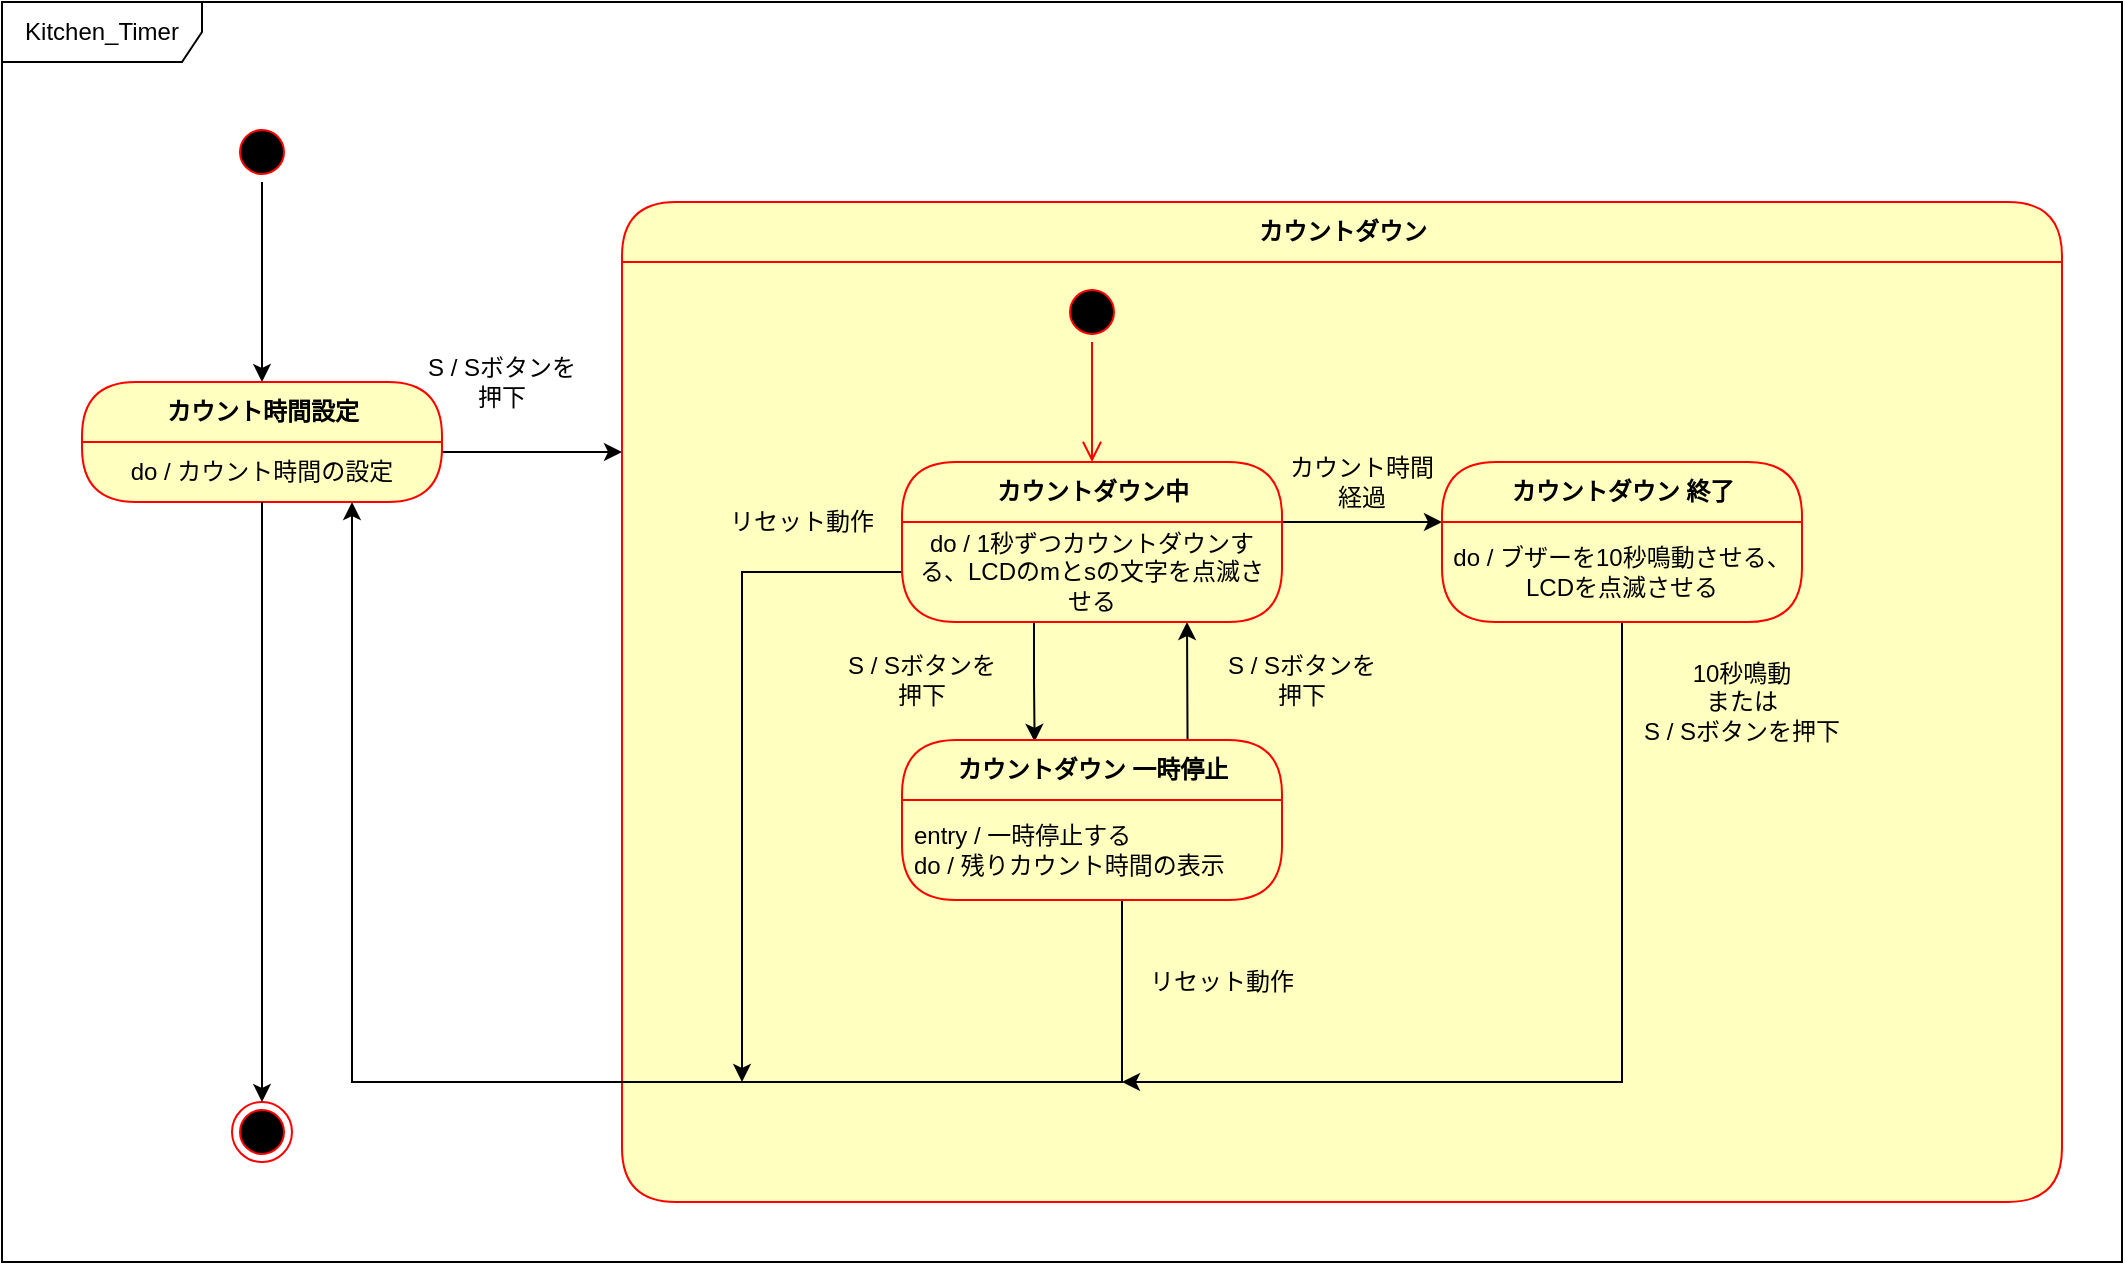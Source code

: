 <mxfile version="13.2.4" type="device"><diagram id="OdMaaam26yzxiMpAJAUF" name="ページ2"><mxGraphModel dx="2297" dy="867" grid="1" gridSize="10" guides="1" tooltips="1" connect="1" arrows="1" fold="1" page="1" pageScale="1" pageWidth="827" pageHeight="1169" math="0" shadow="0"><root><mxCell id="PdrHgPEZeQbjCmegfO6x-0"/><mxCell id="PdrHgPEZeQbjCmegfO6x-1" parent="PdrHgPEZeQbjCmegfO6x-0"/><mxCell id="PdrHgPEZeQbjCmegfO6x-2" value="Kitchen_Timer" style="shape=umlFrame;whiteSpace=wrap;html=1;width=100;height=30;" parent="PdrHgPEZeQbjCmegfO6x-1" vertex="1"><mxGeometry x="-180" y="150" width="1060" height="630" as="geometry"/></mxCell><mxCell id="TRp9d-Q_ZZkama0c3O67-1" value="カウントダウン" style="swimlane;html=1;fontStyle=1;align=center;verticalAlign=middle;childLayout=stackLayout;horizontal=1;startSize=30;horizontalStack=0;resizeParent=0;resizeLast=1;container=0;fontColor=#000000;collapsible=0;rounded=1;arcSize=30;strokeColor=#ff0000;fillColor=#ffffc0;swimlaneFillColor=#ffffc0;dropTarget=0;" vertex="1" parent="PdrHgPEZeQbjCmegfO6x-1"><mxGeometry x="130" y="250" width="720" height="500" as="geometry"/></mxCell><mxCell id="TRp9d-Q_ZZkama0c3O67-33" style="edgeStyle=orthogonalEdgeStyle;rounded=0;orthogonalLoop=1;jettySize=auto;html=1;exitX=0.5;exitY=1;exitDx=0;exitDy=0;entryX=0.5;entryY=0;entryDx=0;entryDy=0;" edge="1" parent="PdrHgPEZeQbjCmegfO6x-1" source="BwXfJBHaRo3sDMt6Ua4Z-0" target="ERIIGPvRRmuPlIeiTe8m-0"><mxGeometry relative="1" as="geometry"><mxPoint x="-95" y="385" as="sourcePoint"/><mxPoint x="-50" y="470" as="targetPoint"/><Array as="points"/></mxGeometry></mxCell><mxCell id="BwXfJBHaRo3sDMt6Ua4Z-0" value="" style="ellipse;html=1;shape=startState;fillColor=#000000;strokeColor=#ff0000;" parent="PdrHgPEZeQbjCmegfO6x-1" vertex="1"><mxGeometry x="-65" y="210" width="30" height="30" as="geometry"/></mxCell><mxCell id="TRp9d-Q_ZZkama0c3O67-6" value="" style="ellipse;html=1;shape=startState;fillColor=#000000;strokeColor=#ff0000;" vertex="1" parent="PdrHgPEZeQbjCmegfO6x-1"><mxGeometry x="350" y="290" width="30" height="30" as="geometry"/></mxCell><mxCell id="TRp9d-Q_ZZkama0c3O67-7" value="" style="edgeStyle=orthogonalEdgeStyle;html=1;verticalAlign=bottom;endArrow=open;endSize=8;strokeColor=#ff0000;" edge="1" source="TRp9d-Q_ZZkama0c3O67-6" parent="PdrHgPEZeQbjCmegfO6x-1" target="TRp9d-Q_ZZkama0c3O67-10"><mxGeometry relative="1" as="geometry"><mxPoint x="155" y="410" as="targetPoint"/></mxGeometry></mxCell><mxCell id="TRp9d-Q_ZZkama0c3O67-25" style="edgeStyle=orthogonalEdgeStyle;rounded=0;orthogonalLoop=1;jettySize=auto;html=1;entryX=0.349;entryY=0.011;entryDx=0;entryDy=0;entryPerimeter=0;" edge="1" parent="PdrHgPEZeQbjCmegfO6x-1" source="TRp9d-Q_ZZkama0c3O67-10" target="TRp9d-Q_ZZkama0c3O67-13"><mxGeometry relative="1" as="geometry"><mxPoint x="350" y="570" as="targetPoint"/><Array as="points"><mxPoint x="336" y="490"/><mxPoint x="336" y="490"/></Array></mxGeometry></mxCell><mxCell id="TRp9d-Q_ZZkama0c3O67-27" style="edgeStyle=orthogonalEdgeStyle;rounded=0;orthogonalLoop=1;jettySize=auto;html=1;exitX=1;exitY=0.5;exitDx=0;exitDy=0;entryX=0;entryY=0;entryDx=0;entryDy=0;" edge="1" parent="PdrHgPEZeQbjCmegfO6x-1" source="TRp9d-Q_ZZkama0c3O67-10" target="TRp9d-Q_ZZkama0c3O67-16"><mxGeometry relative="1" as="geometry"><Array as="points"><mxPoint x="420" y="410"/><mxPoint x="420" y="410"/></Array></mxGeometry></mxCell><mxCell id="TRp9d-Q_ZZkama0c3O67-26" style="edgeStyle=orthogonalEdgeStyle;rounded=0;orthogonalLoop=1;jettySize=auto;html=1;exitX=0.25;exitY=0;exitDx=0;exitDy=0;entryX=0.75;entryY=1;entryDx=0;entryDy=0;" edge="1" parent="PdrHgPEZeQbjCmegfO6x-1" source="TRp9d-Q_ZZkama0c3O67-13" target="TRp9d-Q_ZZkama0c3O67-11"><mxGeometry relative="1" as="geometry"><mxPoint x="233" y="460" as="targetPoint"/><Array as="points"><mxPoint x="413" y="570"/><mxPoint x="413" y="515"/></Array></mxGeometry></mxCell><mxCell id="TRp9d-Q_ZZkama0c3O67-30" style="edgeStyle=orthogonalEdgeStyle;rounded=0;orthogonalLoop=1;jettySize=auto;html=1;entryX=0;entryY=0.25;entryDx=0;entryDy=0;exitX=1;exitY=0;exitDx=0;exitDy=0;" edge="1" parent="PdrHgPEZeQbjCmegfO6x-1" source="ERIIGPvRRmuPlIeiTe8m-1" target="TRp9d-Q_ZZkama0c3O67-1"><mxGeometry relative="1" as="geometry"><mxPoint x="240" y="250" as="targetPoint"/><Array as="points"><mxPoint x="40" y="375"/></Array></mxGeometry></mxCell><mxCell id="ERIIGPvRRmuPlIeiTe8m-0" value="カウント時間設定" style="swimlane;html=1;fontStyle=1;align=center;verticalAlign=middle;childLayout=stackLayout;horizontal=1;startSize=30;horizontalStack=0;resizeParent=0;resizeLast=1;container=0;fontColor=#000000;collapsible=0;rounded=1;arcSize=30;strokeColor=#ff0000;fillColor=#ffffc0;swimlaneFillColor=#ffffc0;dropTarget=0;" parent="PdrHgPEZeQbjCmegfO6x-1" vertex="1"><mxGeometry x="-140" y="340" width="180" height="60" as="geometry"/></mxCell><mxCell id="ERIIGPvRRmuPlIeiTe8m-1" value="do / カウント時間の設定" style="text;html=1;strokeColor=none;fillColor=none;align=center;verticalAlign=middle;spacingLeft=4;spacingRight=4;whiteSpace=wrap;overflow=hidden;rotatable=0;fontColor=#000000;" parent="ERIIGPvRRmuPlIeiTe8m-0" vertex="1"><mxGeometry y="30" width="180" height="30" as="geometry"/></mxCell><mxCell id="TRp9d-Q_ZZkama0c3O67-31" value="" style="ellipse;html=1;shape=endState;fillColor=#000000;strokeColor=#ff0000;" vertex="1" parent="PdrHgPEZeQbjCmegfO6x-1"><mxGeometry x="-65" y="700" width="30" height="30" as="geometry"/></mxCell><mxCell id="TRp9d-Q_ZZkama0c3O67-32" style="edgeStyle=orthogonalEdgeStyle;rounded=0;orthogonalLoop=1;jettySize=auto;html=1;exitX=0.5;exitY=1;exitDx=0;exitDy=0;" edge="1" parent="PdrHgPEZeQbjCmegfO6x-1" source="ERIIGPvRRmuPlIeiTe8m-1" target="TRp9d-Q_ZZkama0c3O67-31"><mxGeometry relative="1" as="geometry"><Array as="points"/></mxGeometry></mxCell><mxCell id="TRp9d-Q_ZZkama0c3O67-36" value="S / Sボタンを押下" style="text;html=1;strokeColor=none;fillColor=none;align=center;verticalAlign=middle;whiteSpace=wrap;rounded=0;" vertex="1" parent="PdrHgPEZeQbjCmegfO6x-1"><mxGeometry x="30" y="330" width="80" height="20" as="geometry"/></mxCell><mxCell id="TRp9d-Q_ZZkama0c3O67-41" style="edgeStyle=orthogonalEdgeStyle;rounded=0;orthogonalLoop=1;jettySize=auto;html=1;entryX=0.75;entryY=1;entryDx=0;entryDy=0;" edge="1" parent="PdrHgPEZeQbjCmegfO6x-1" source="TRp9d-Q_ZZkama0c3O67-14" target="ERIIGPvRRmuPlIeiTe8m-1"><mxGeometry relative="1" as="geometry"><mxPoint y="520" as="targetPoint"/><Array as="points"><mxPoint x="380" y="690"/><mxPoint x="-5" y="690"/></Array></mxGeometry></mxCell><mxCell id="TRp9d-Q_ZZkama0c3O67-42" style="edgeStyle=orthogonalEdgeStyle;rounded=0;orthogonalLoop=1;jettySize=auto;html=1;exitX=0.5;exitY=1;exitDx=0;exitDy=0;" edge="1" parent="PdrHgPEZeQbjCmegfO6x-1" source="TRp9d-Q_ZZkama0c3O67-16"><mxGeometry relative="1" as="geometry"><mxPoint x="380" y="690" as="targetPoint"/><Array as="points"><mxPoint x="630" y="690"/></Array></mxGeometry></mxCell><mxCell id="TRp9d-Q_ZZkama0c3O67-43" style="edgeStyle=orthogonalEdgeStyle;rounded=0;orthogonalLoop=1;jettySize=auto;html=1;" edge="1" parent="PdrHgPEZeQbjCmegfO6x-1" source="TRp9d-Q_ZZkama0c3O67-11"><mxGeometry relative="1" as="geometry"><mxPoint x="190" y="690" as="targetPoint"/><Array as="points"><mxPoint x="190" y="435"/><mxPoint x="190" y="690"/></Array></mxGeometry></mxCell><mxCell id="TRp9d-Q_ZZkama0c3O67-10" value="カウントダウン中" style="swimlane;html=1;fontStyle=1;align=center;verticalAlign=middle;childLayout=stackLayout;horizontal=1;startSize=30;horizontalStack=0;resizeParent=0;resizeLast=1;container=0;fontColor=#000000;collapsible=0;rounded=1;arcSize=30;strokeColor=#ff0000;fillColor=#ffffc0;swimlaneFillColor=#ffffc0;dropTarget=0;" vertex="1" parent="PdrHgPEZeQbjCmegfO6x-1"><mxGeometry x="270" y="380" width="190" height="80" as="geometry"/></mxCell><mxCell id="TRp9d-Q_ZZkama0c3O67-11" value="do / 1秒ずつカウントダウンする、LCDのmとsの文字を点滅させる" style="text;html=1;strokeColor=none;fillColor=none;align=center;verticalAlign=middle;spacingLeft=4;spacingRight=4;whiteSpace=wrap;overflow=hidden;rotatable=0;fontColor=#000000;" vertex="1" parent="TRp9d-Q_ZZkama0c3O67-10"><mxGeometry y="30" width="190" height="50" as="geometry"/></mxCell><mxCell id="TRp9d-Q_ZZkama0c3O67-15" value="カウントダウン 終了" style="swimlane;html=1;fontStyle=1;align=center;verticalAlign=middle;childLayout=stackLayout;horizontal=1;startSize=30;horizontalStack=0;resizeParent=0;resizeLast=1;container=0;fontColor=#000000;collapsible=0;rounded=1;arcSize=30;strokeColor=#ff0000;fillColor=#ffffc0;swimlaneFillColor=#ffffc0;dropTarget=0;" vertex="1" parent="PdrHgPEZeQbjCmegfO6x-1"><mxGeometry x="540" y="380" width="180" height="80" as="geometry"/></mxCell><mxCell id="TRp9d-Q_ZZkama0c3O67-16" value="do / ブザーを10秒鳴動させる、LCDを点滅させる" style="text;html=1;strokeColor=none;fillColor=none;align=center;verticalAlign=middle;spacingLeft=4;spacingRight=4;whiteSpace=wrap;overflow=hidden;rotatable=0;fontColor=#000000;" vertex="1" parent="TRp9d-Q_ZZkama0c3O67-15"><mxGeometry y="30" width="180" height="50" as="geometry"/></mxCell><mxCell id="TRp9d-Q_ZZkama0c3O67-45" value="S / Sボタンを押下" style="text;html=1;strokeColor=none;fillColor=none;align=center;verticalAlign=middle;whiteSpace=wrap;rounded=0;" vertex="1" parent="PdrHgPEZeQbjCmegfO6x-1"><mxGeometry x="240" y="479" width="80" height="20" as="geometry"/></mxCell><mxCell id="TRp9d-Q_ZZkama0c3O67-46" value="S / Sボタンを押下" style="text;html=1;strokeColor=none;fillColor=none;align=center;verticalAlign=middle;whiteSpace=wrap;rounded=0;" vertex="1" parent="PdrHgPEZeQbjCmegfO6x-1"><mxGeometry x="430" y="479" width="80" height="20" as="geometry"/></mxCell><mxCell id="TRp9d-Q_ZZkama0c3O67-47" value="カウント時間経過" style="text;html=1;strokeColor=none;fillColor=none;align=center;verticalAlign=middle;whiteSpace=wrap;rounded=0;" vertex="1" parent="PdrHgPEZeQbjCmegfO6x-1"><mxGeometry x="460" y="380" width="80" height="20" as="geometry"/></mxCell><mxCell id="TRp9d-Q_ZZkama0c3O67-48" value="10秒鳴動&lt;br&gt;または&lt;br&gt;S / Sボタンを押下" style="text;html=1;strokeColor=none;fillColor=none;align=center;verticalAlign=middle;whiteSpace=wrap;rounded=0;" vertex="1" parent="PdrHgPEZeQbjCmegfO6x-1"><mxGeometry x="640" y="490" width="100" height="20" as="geometry"/></mxCell><mxCell id="TRp9d-Q_ZZkama0c3O67-13" value="カウントダウン 一時停止" style="swimlane;html=1;fontStyle=1;align=center;verticalAlign=middle;childLayout=stackLayout;horizontal=1;startSize=30;horizontalStack=0;resizeParent=0;resizeLast=1;container=0;fontColor=#000000;collapsible=0;rounded=1;arcSize=30;strokeColor=#ff0000;fillColor=#ffffc0;swimlaneFillColor=#ffffc0;dropTarget=0;" vertex="1" parent="PdrHgPEZeQbjCmegfO6x-1"><mxGeometry x="270" y="519" width="190" height="80" as="geometry"/></mxCell><mxCell id="TRp9d-Q_ZZkama0c3O67-14" value="entry / 一時停止する&lt;br&gt;do / 残りカウント時間の表示" style="text;html=1;strokeColor=none;fillColor=none;align=left;verticalAlign=middle;spacingLeft=4;spacingRight=4;whiteSpace=wrap;overflow=hidden;rotatable=0;fontColor=#000000;" vertex="1" parent="TRp9d-Q_ZZkama0c3O67-13"><mxGeometry y="30" width="190" height="50" as="geometry"/></mxCell><mxCell id="TRp9d-Q_ZZkama0c3O67-22" value="Subtitle" style="text;html=1;strokeColor=none;fillColor=none;align=center;verticalAlign=middle;spacingLeft=4;spacingRight=4;whiteSpace=wrap;overflow=hidden;rotatable=0;fontColor=#000000;" vertex="1" parent="TRp9d-Q_ZZkama0c3O67-13"><mxGeometry y="80" width="190" as="geometry"/></mxCell><mxCell id="TRp9d-Q_ZZkama0c3O67-24" value="Subtitle" style="text;html=1;strokeColor=none;fillColor=none;align=center;verticalAlign=middle;spacingLeft=4;spacingRight=4;whiteSpace=wrap;overflow=hidden;rotatable=0;fontColor=#000000;" vertex="1" parent="TRp9d-Q_ZZkama0c3O67-13"><mxGeometry y="80" width="190" as="geometry"/></mxCell><mxCell id="TRp9d-Q_ZZkama0c3O67-49" value="リセット動作" style="text;html=1;strokeColor=none;fillColor=none;align=center;verticalAlign=middle;whiteSpace=wrap;rounded=0;" vertex="1" parent="PdrHgPEZeQbjCmegfO6x-1"><mxGeometry x="390" y="630" width="80" height="20" as="geometry"/></mxCell><mxCell id="TRp9d-Q_ZZkama0c3O67-50" value="リセット動作" style="text;html=1;strokeColor=none;fillColor=none;align=center;verticalAlign=middle;whiteSpace=wrap;rounded=0;" vertex="1" parent="PdrHgPEZeQbjCmegfO6x-1"><mxGeometry x="180" y="400" width="80" height="20" as="geometry"/></mxCell></root></mxGraphModel></diagram></mxfile>